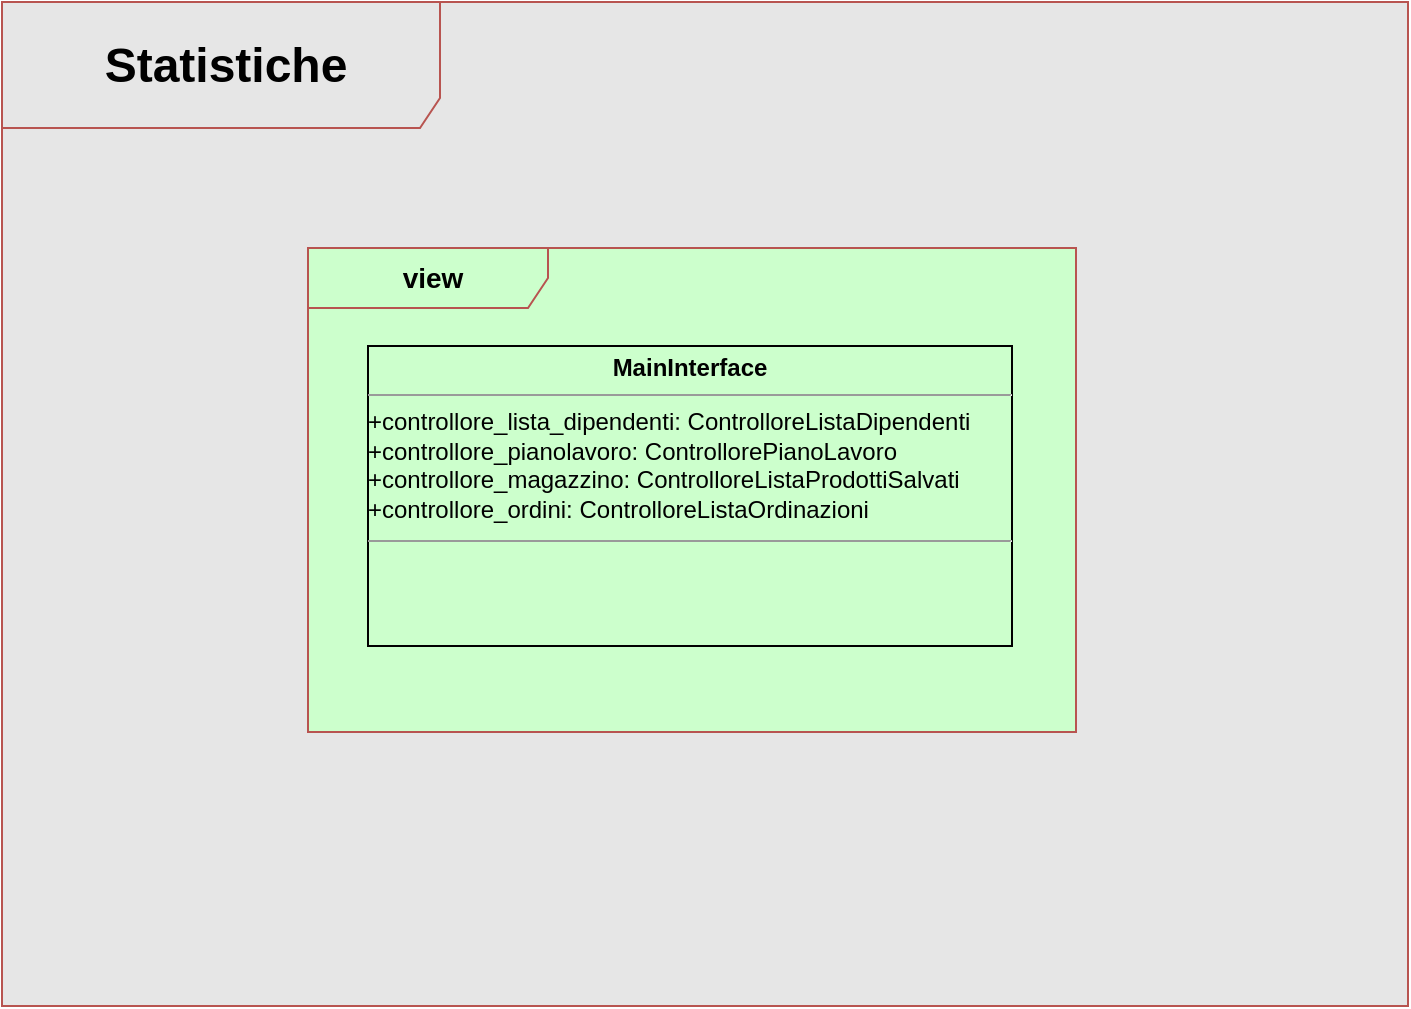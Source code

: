<mxfile version="19.0.0" type="google"><diagram id="C5RBs43oDa-KdzZeNtuy" name="Page-1"><mxGraphModel grid="0" page="0" gridSize="10" guides="1" tooltips="1" connect="1" arrows="1" fold="1" pageScale="1" pageWidth="827" pageHeight="1169" math="0" shadow="0"><root><mxCell id="WIyWlLk6GJQsqaUBKTNV-0"/><mxCell id="WIyWlLk6GJQsqaUBKTNV-1" parent="WIyWlLk6GJQsqaUBKTNV-0"/><mxCell id="vQIADAjjWO_fNFXtuF-d-5" value="&lt;b&gt;&lt;font style=&quot;font-size: 24px;&quot;&gt;Statistiche&lt;/font&gt;&lt;/b&gt;" style="shape=umlFrame;whiteSpace=wrap;html=1;width=219;height=63;boundedLbl=1;verticalAlign=middle;align=center;spacingLeft=5;fillColor=#E6E6E6;strokeColor=#b85450;gradientColor=none;swimlaneFillColor=#E6E6E6;shadow=0;sketch=0;" vertex="1" parent="WIyWlLk6GJQsqaUBKTNV-1"><mxGeometry x="-2418" y="3217" width="703" height="502" as="geometry"/></mxCell><mxCell id="vQIADAjjWO_fNFXtuF-d-6" value="&lt;b&gt;&lt;font style=&quot;font-size: 14px&quot;&gt;view&lt;/font&gt;&lt;/b&gt;" style="shape=umlFrame;whiteSpace=wrap;html=1;width=120;height=30;boundedLbl=1;verticalAlign=middle;align=center;spacingLeft=5;fillColor=#CCFFCC;strokeColor=#b85450;gradientColor=none;swimlaneFillColor=#CCFFCC;shadow=0;sketch=0;" vertex="1" parent="WIyWlLk6GJQsqaUBKTNV-1"><mxGeometry x="-2265" y="3340" width="384" height="242" as="geometry"/></mxCell><mxCell id="vQIADAjjWO_fNFXtuF-d-15" value="&lt;p style=&quot;margin: 0px ; margin-top: 4px ; text-align: center&quot;&gt;&lt;b&gt;MainInterface&lt;/b&gt;&lt;/p&gt;&lt;hr size=&quot;1&quot;&gt;+controllore_lista_dipendenti: ControlloreListaDipendenti&lt;br&gt;+controllore_pianolavoro: ControllorePianoLavoro&lt;br&gt;+controllore_magazzino: ControlloreListaProdottiSalvati&lt;br&gt;+controllore_ordini: ControlloreListaOrdinazioni&lt;br&gt;&lt;div style=&quot;height: 2px&quot;&gt;&lt;br&gt;&lt;/div&gt;&lt;hr size=&quot;1&quot;&gt;&lt;div&gt;&lt;div&gt;&amp;nbsp;&lt;/div&gt;&lt;/div&gt;&lt;div&gt;&amp;nbsp;&lt;/div&gt;&lt;div&gt;&lt;br&gt;&lt;/div&gt;&lt;br&gt;&lt;div style=&quot;height: 2px&quot;&gt;&lt;br&gt;&lt;/div&gt;" style="verticalAlign=top;align=left;overflow=fill;fontSize=12;fontFamily=Helvetica;html=1;fillColor=#CCFFCC;" vertex="1" parent="WIyWlLk6GJQsqaUBKTNV-1"><mxGeometry x="-2235" y="3389" width="322" height="150" as="geometry"/></mxCell></root></mxGraphModel></diagram></mxfile>